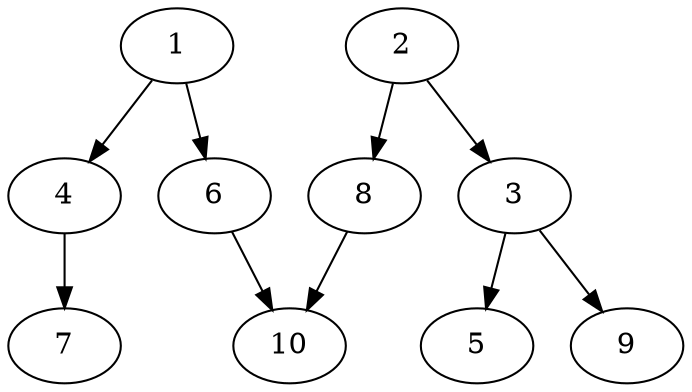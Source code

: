 // DAG automatically generated by daggen at Fri May 24 12:40:17 2024
// daggen-master/daggen -n 10 --fat 0.5 --density 0.5 --regular 0.5 --jump 2 --minalpha 20 --maxalpha 50 --dot -o dags_dot_10/sim_3.dot 
digraph G {
  1 [size="231928233984", alpha="26.04"]
  1 -> 4 [size ="301989888"]
  1 -> 6 [size ="301989888"]
  2 [size="66495997449", alpha="49.25"]
  2 -> 3 [size ="75497472"]
  2 -> 8 [size ="75497472"]
  3 [size="368293445632", alpha="34.57"]
  3 -> 5 [size ="411041792"]
  3 -> 9 [size ="411041792"]
  4 [size="68719476736", alpha="23.45"]
  4 -> 7 [size ="134217728"]
  5 [size="16669734991", alpha="49.22"]
  6 [size="99057776629", alpha="31.43"]
  6 -> 10 [size ="75497472"]
  7 [size="368293445632", alpha="20.05"]
  8 [size="368293445632", alpha="24.83"]
  8 -> 10 [size ="411041792"]
  9 [size="1073741824000", alpha="22.80"]
  10 [size="28991029248", alpha="43.87"]
}
